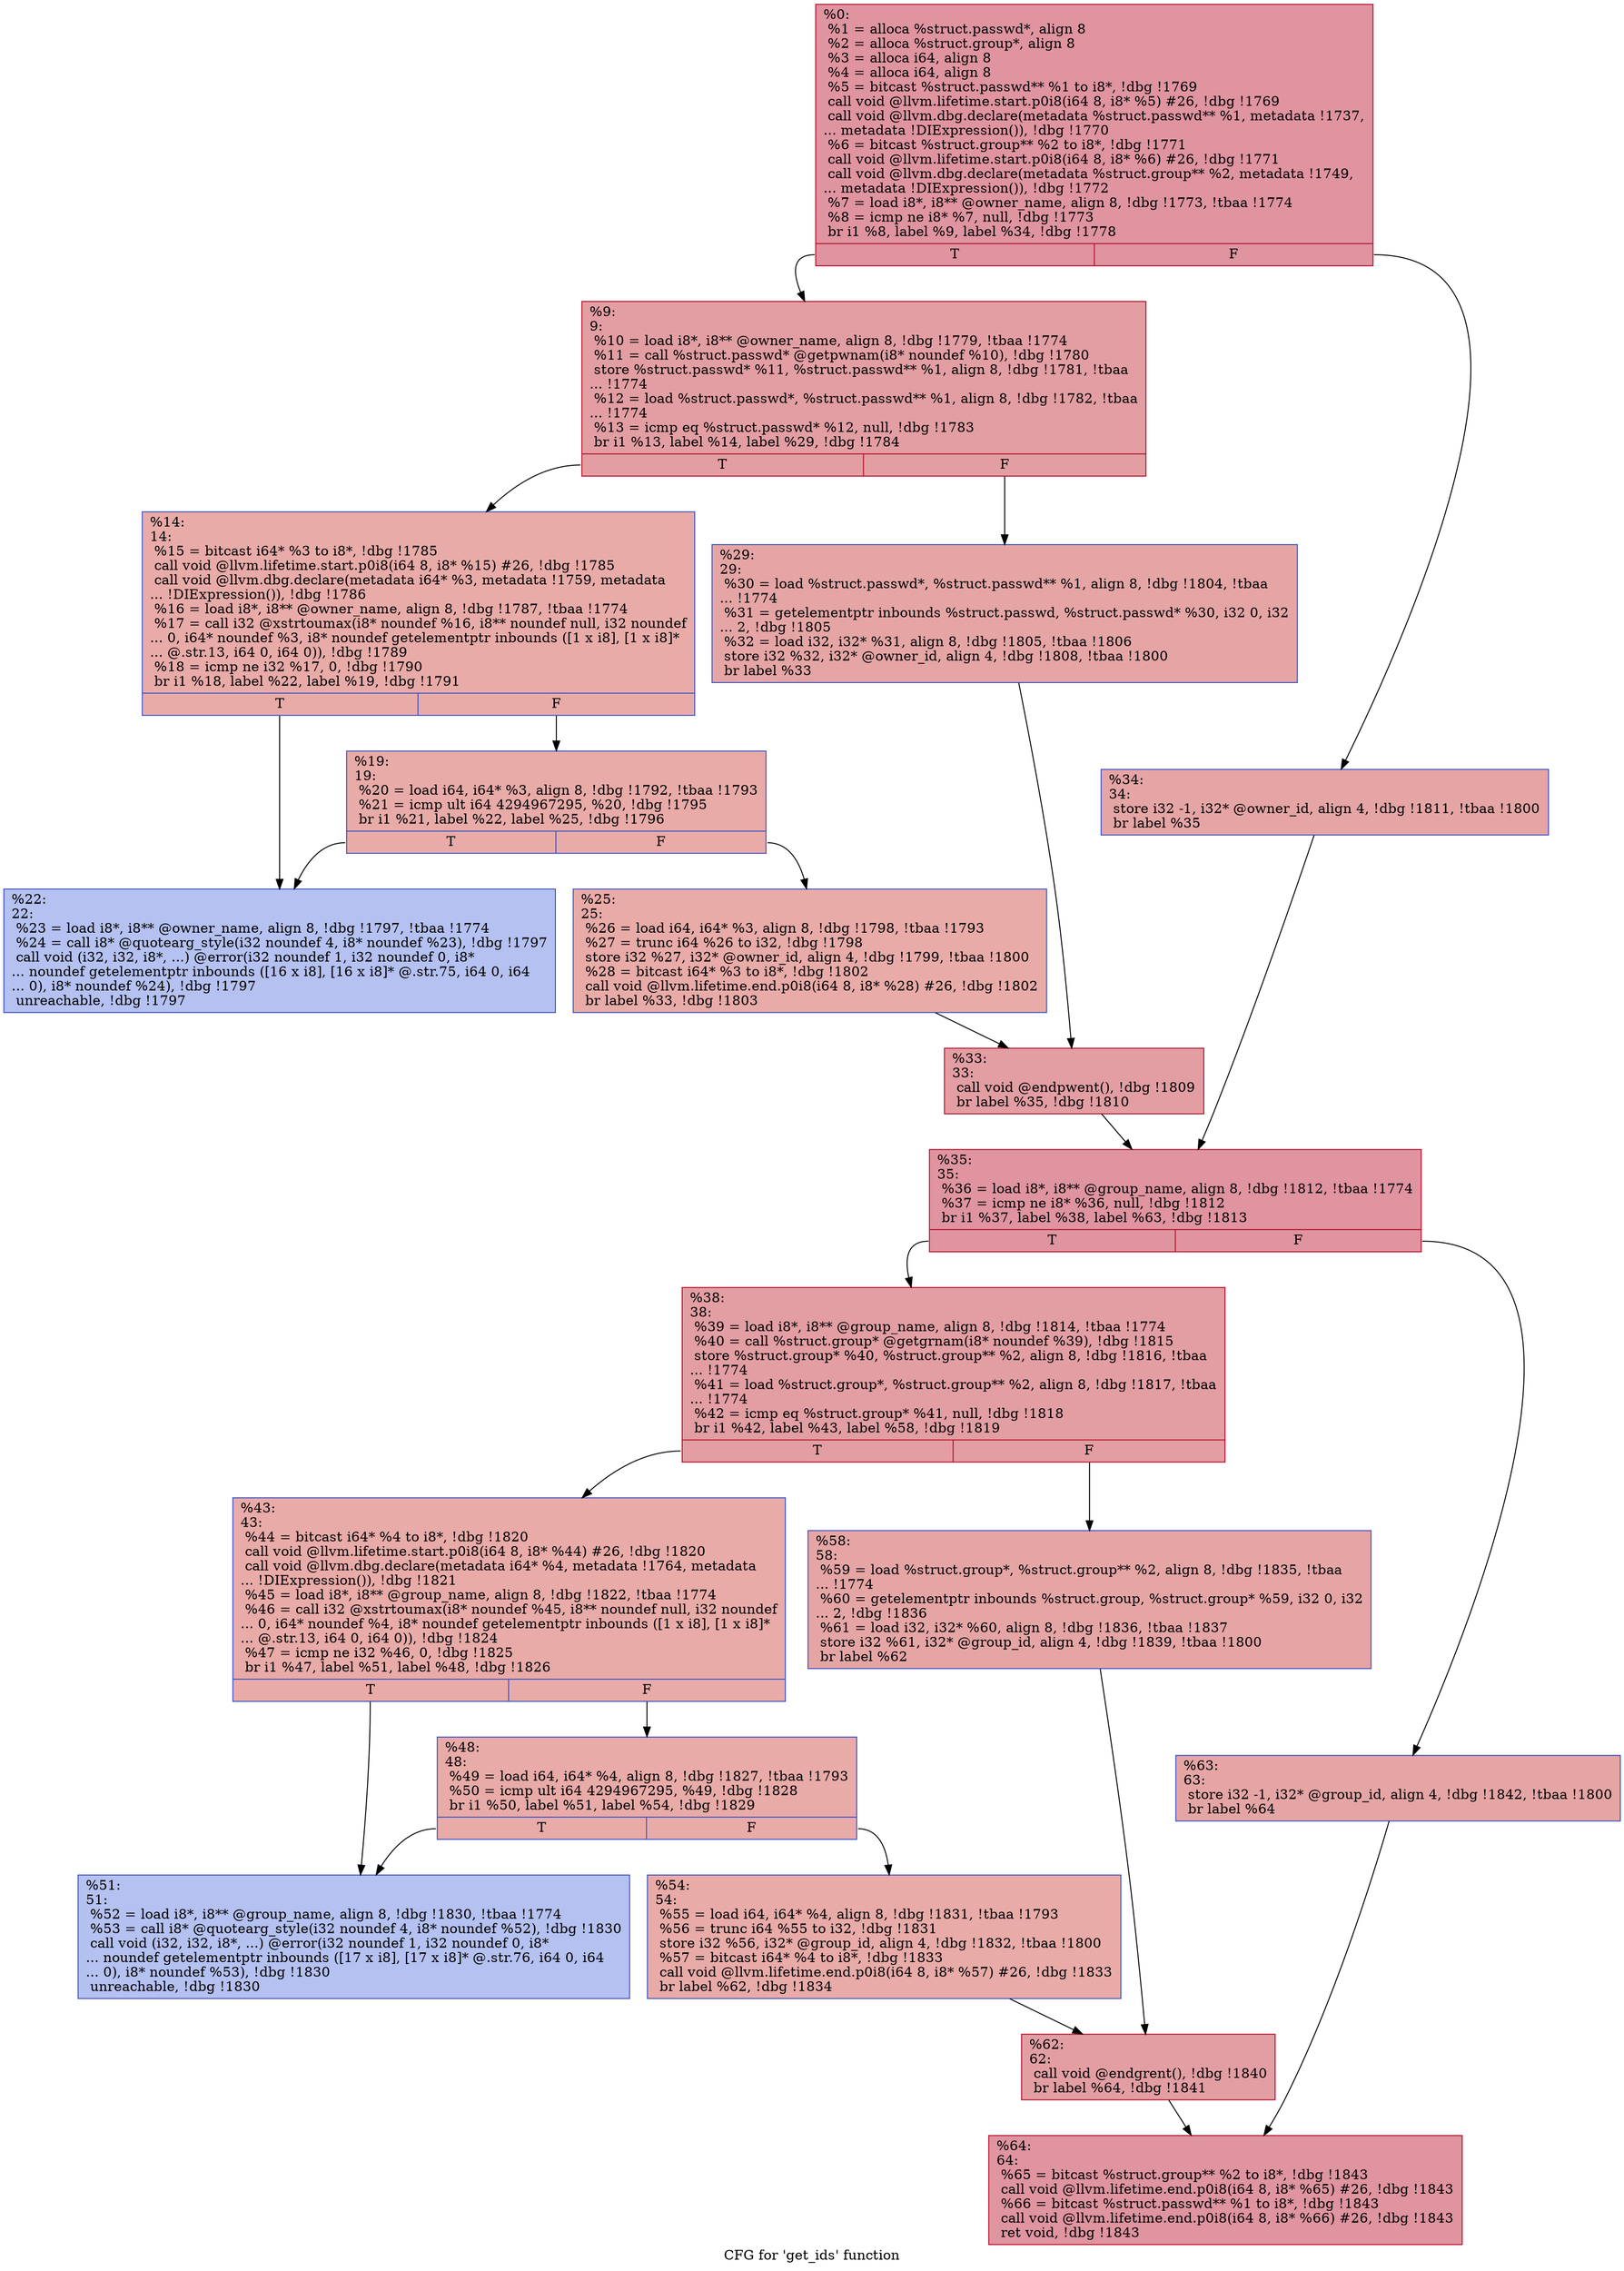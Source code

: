 digraph "CFG for 'get_ids' function" {
	label="CFG for 'get_ids' function";

	Node0x168bf00 [shape=record,color="#b70d28ff", style=filled, fillcolor="#b70d2870",label="{%0:\l  %1 = alloca %struct.passwd*, align 8\l  %2 = alloca %struct.group*, align 8\l  %3 = alloca i64, align 8\l  %4 = alloca i64, align 8\l  %5 = bitcast %struct.passwd** %1 to i8*, !dbg !1769\l  call void @llvm.lifetime.start.p0i8(i64 8, i8* %5) #26, !dbg !1769\l  call void @llvm.dbg.declare(metadata %struct.passwd** %1, metadata !1737,\l... metadata !DIExpression()), !dbg !1770\l  %6 = bitcast %struct.group** %2 to i8*, !dbg !1771\l  call void @llvm.lifetime.start.p0i8(i64 8, i8* %6) #26, !dbg !1771\l  call void @llvm.dbg.declare(metadata %struct.group** %2, metadata !1749,\l... metadata !DIExpression()), !dbg !1772\l  %7 = load i8*, i8** @owner_name, align 8, !dbg !1773, !tbaa !1774\l  %8 = icmp ne i8* %7, null, !dbg !1773\l  br i1 %8, label %9, label %34, !dbg !1778\l|{<s0>T|<s1>F}}"];
	Node0x168bf00:s0 -> Node0x168d020;
	Node0x168bf00:s1 -> Node0x168d250;
	Node0x168d020 [shape=record,color="#b70d28ff", style=filled, fillcolor="#be242e70",label="{%9:\l9:                                                \l  %10 = load i8*, i8** @owner_name, align 8, !dbg !1779, !tbaa !1774\l  %11 = call %struct.passwd* @getpwnam(i8* noundef %10), !dbg !1780\l  store %struct.passwd* %11, %struct.passwd** %1, align 8, !dbg !1781, !tbaa\l... !1774\l  %12 = load %struct.passwd*, %struct.passwd** %1, align 8, !dbg !1782, !tbaa\l... !1774\l  %13 = icmp eq %struct.passwd* %12, null, !dbg !1783\l  br i1 %13, label %14, label %29, !dbg !1784\l|{<s0>T|<s1>F}}"];
	Node0x168d020:s0 -> Node0x168d070;
	Node0x168d020:s1 -> Node0x168d1b0;
	Node0x168d070 [shape=record,color="#3d50c3ff", style=filled, fillcolor="#cc403a70",label="{%14:\l14:                                               \l  %15 = bitcast i64* %3 to i8*, !dbg !1785\l  call void @llvm.lifetime.start.p0i8(i64 8, i8* %15) #26, !dbg !1785\l  call void @llvm.dbg.declare(metadata i64* %3, metadata !1759, metadata\l... !DIExpression()), !dbg !1786\l  %16 = load i8*, i8** @owner_name, align 8, !dbg !1787, !tbaa !1774\l  %17 = call i32 @xstrtoumax(i8* noundef %16, i8** noundef null, i32 noundef\l... 0, i64* noundef %3, i8* noundef getelementptr inbounds ([1 x i8], [1 x i8]*\l... @.str.13, i64 0, i64 0)), !dbg !1789\l  %18 = icmp ne i32 %17, 0, !dbg !1790\l  br i1 %18, label %22, label %19, !dbg !1791\l|{<s0>T|<s1>F}}"];
	Node0x168d070:s0 -> Node0x168d110;
	Node0x168d070:s1 -> Node0x168d0c0;
	Node0x168d0c0 [shape=record,color="#3d50c3ff", style=filled, fillcolor="#cc403a70",label="{%19:\l19:                                               \l  %20 = load i64, i64* %3, align 8, !dbg !1792, !tbaa !1793\l  %21 = icmp ult i64 4294967295, %20, !dbg !1795\l  br i1 %21, label %22, label %25, !dbg !1796\l|{<s0>T|<s1>F}}"];
	Node0x168d0c0:s0 -> Node0x168d110;
	Node0x168d0c0:s1 -> Node0x168d160;
	Node0x168d110 [shape=record,color="#3d50c3ff", style=filled, fillcolor="#5572df70",label="{%22:\l22:                                               \l  %23 = load i8*, i8** @owner_name, align 8, !dbg !1797, !tbaa !1774\l  %24 = call i8* @quotearg_style(i32 noundef 4, i8* noundef %23), !dbg !1797\l  call void (i32, i32, i8*, ...) @error(i32 noundef 1, i32 noundef 0, i8*\l... noundef getelementptr inbounds ([16 x i8], [16 x i8]* @.str.75, i64 0, i64\l... 0), i8* noundef %24), !dbg !1797\l  unreachable, !dbg !1797\l}"];
	Node0x168d160 [shape=record,color="#3d50c3ff", style=filled, fillcolor="#cc403a70",label="{%25:\l25:                                               \l  %26 = load i64, i64* %3, align 8, !dbg !1798, !tbaa !1793\l  %27 = trunc i64 %26 to i32, !dbg !1798\l  store i32 %27, i32* @owner_id, align 4, !dbg !1799, !tbaa !1800\l  %28 = bitcast i64* %3 to i8*, !dbg !1802\l  call void @llvm.lifetime.end.p0i8(i64 8, i8* %28) #26, !dbg !1802\l  br label %33, !dbg !1803\l}"];
	Node0x168d160 -> Node0x168d200;
	Node0x168d1b0 [shape=record,color="#3d50c3ff", style=filled, fillcolor="#c5333470",label="{%29:\l29:                                               \l  %30 = load %struct.passwd*, %struct.passwd** %1, align 8, !dbg !1804, !tbaa\l... !1774\l  %31 = getelementptr inbounds %struct.passwd, %struct.passwd* %30, i32 0, i32\l... 2, !dbg !1805\l  %32 = load i32, i32* %31, align 8, !dbg !1805, !tbaa !1806\l  store i32 %32, i32* @owner_id, align 4, !dbg !1808, !tbaa !1800\l  br label %33\l}"];
	Node0x168d1b0 -> Node0x168d200;
	Node0x168d200 [shape=record,color="#b70d28ff", style=filled, fillcolor="#be242e70",label="{%33:\l33:                                               \l  call void @endpwent(), !dbg !1809\l  br label %35, !dbg !1810\l}"];
	Node0x168d200 -> Node0x168d2a0;
	Node0x168d250 [shape=record,color="#3d50c3ff", style=filled, fillcolor="#c5333470",label="{%34:\l34:                                               \l  store i32 -1, i32* @owner_id, align 4, !dbg !1811, !tbaa !1800\l  br label %35\l}"];
	Node0x168d250 -> Node0x168d2a0;
	Node0x168d2a0 [shape=record,color="#b70d28ff", style=filled, fillcolor="#b70d2870",label="{%35:\l35:                                               \l  %36 = load i8*, i8** @group_name, align 8, !dbg !1812, !tbaa !1774\l  %37 = icmp ne i8* %36, null, !dbg !1812\l  br i1 %37, label %38, label %63, !dbg !1813\l|{<s0>T|<s1>F}}"];
	Node0x168d2a0:s0 -> Node0x168d2f0;
	Node0x168d2a0:s1 -> Node0x168d520;
	Node0x168d2f0 [shape=record,color="#b70d28ff", style=filled, fillcolor="#be242e70",label="{%38:\l38:                                               \l  %39 = load i8*, i8** @group_name, align 8, !dbg !1814, !tbaa !1774\l  %40 = call %struct.group* @getgrnam(i8* noundef %39), !dbg !1815\l  store %struct.group* %40, %struct.group** %2, align 8, !dbg !1816, !tbaa\l... !1774\l  %41 = load %struct.group*, %struct.group** %2, align 8, !dbg !1817, !tbaa\l... !1774\l  %42 = icmp eq %struct.group* %41, null, !dbg !1818\l  br i1 %42, label %43, label %58, !dbg !1819\l|{<s0>T|<s1>F}}"];
	Node0x168d2f0:s0 -> Node0x168d340;
	Node0x168d2f0:s1 -> Node0x168d480;
	Node0x168d340 [shape=record,color="#3d50c3ff", style=filled, fillcolor="#cc403a70",label="{%43:\l43:                                               \l  %44 = bitcast i64* %4 to i8*, !dbg !1820\l  call void @llvm.lifetime.start.p0i8(i64 8, i8* %44) #26, !dbg !1820\l  call void @llvm.dbg.declare(metadata i64* %4, metadata !1764, metadata\l... !DIExpression()), !dbg !1821\l  %45 = load i8*, i8** @group_name, align 8, !dbg !1822, !tbaa !1774\l  %46 = call i32 @xstrtoumax(i8* noundef %45, i8** noundef null, i32 noundef\l... 0, i64* noundef %4, i8* noundef getelementptr inbounds ([1 x i8], [1 x i8]*\l... @.str.13, i64 0, i64 0)), !dbg !1824\l  %47 = icmp ne i32 %46, 0, !dbg !1825\l  br i1 %47, label %51, label %48, !dbg !1826\l|{<s0>T|<s1>F}}"];
	Node0x168d340:s0 -> Node0x168d3e0;
	Node0x168d340:s1 -> Node0x168d390;
	Node0x168d390 [shape=record,color="#3d50c3ff", style=filled, fillcolor="#cc403a70",label="{%48:\l48:                                               \l  %49 = load i64, i64* %4, align 8, !dbg !1827, !tbaa !1793\l  %50 = icmp ult i64 4294967295, %49, !dbg !1828\l  br i1 %50, label %51, label %54, !dbg !1829\l|{<s0>T|<s1>F}}"];
	Node0x168d390:s0 -> Node0x168d3e0;
	Node0x168d390:s1 -> Node0x168d430;
	Node0x168d3e0 [shape=record,color="#3d50c3ff", style=filled, fillcolor="#5572df70",label="{%51:\l51:                                               \l  %52 = load i8*, i8** @group_name, align 8, !dbg !1830, !tbaa !1774\l  %53 = call i8* @quotearg_style(i32 noundef 4, i8* noundef %52), !dbg !1830\l  call void (i32, i32, i8*, ...) @error(i32 noundef 1, i32 noundef 0, i8*\l... noundef getelementptr inbounds ([17 x i8], [17 x i8]* @.str.76, i64 0, i64\l... 0), i8* noundef %53), !dbg !1830\l  unreachable, !dbg !1830\l}"];
	Node0x168d430 [shape=record,color="#3d50c3ff", style=filled, fillcolor="#cc403a70",label="{%54:\l54:                                               \l  %55 = load i64, i64* %4, align 8, !dbg !1831, !tbaa !1793\l  %56 = trunc i64 %55 to i32, !dbg !1831\l  store i32 %56, i32* @group_id, align 4, !dbg !1832, !tbaa !1800\l  %57 = bitcast i64* %4 to i8*, !dbg !1833\l  call void @llvm.lifetime.end.p0i8(i64 8, i8* %57) #26, !dbg !1833\l  br label %62, !dbg !1834\l}"];
	Node0x168d430 -> Node0x168d4d0;
	Node0x168d480 [shape=record,color="#3d50c3ff", style=filled, fillcolor="#c5333470",label="{%58:\l58:                                               \l  %59 = load %struct.group*, %struct.group** %2, align 8, !dbg !1835, !tbaa\l... !1774\l  %60 = getelementptr inbounds %struct.group, %struct.group* %59, i32 0, i32\l... 2, !dbg !1836\l  %61 = load i32, i32* %60, align 8, !dbg !1836, !tbaa !1837\l  store i32 %61, i32* @group_id, align 4, !dbg !1839, !tbaa !1800\l  br label %62\l}"];
	Node0x168d480 -> Node0x168d4d0;
	Node0x168d4d0 [shape=record,color="#b70d28ff", style=filled, fillcolor="#be242e70",label="{%62:\l62:                                               \l  call void @endgrent(), !dbg !1840\l  br label %64, !dbg !1841\l}"];
	Node0x168d4d0 -> Node0x168d570;
	Node0x168d520 [shape=record,color="#3d50c3ff", style=filled, fillcolor="#c5333470",label="{%63:\l63:                                               \l  store i32 -1, i32* @group_id, align 4, !dbg !1842, !tbaa !1800\l  br label %64\l}"];
	Node0x168d520 -> Node0x168d570;
	Node0x168d570 [shape=record,color="#b70d28ff", style=filled, fillcolor="#b70d2870",label="{%64:\l64:                                               \l  %65 = bitcast %struct.group** %2 to i8*, !dbg !1843\l  call void @llvm.lifetime.end.p0i8(i64 8, i8* %65) #26, !dbg !1843\l  %66 = bitcast %struct.passwd** %1 to i8*, !dbg !1843\l  call void @llvm.lifetime.end.p0i8(i64 8, i8* %66) #26, !dbg !1843\l  ret void, !dbg !1843\l}"];
}

